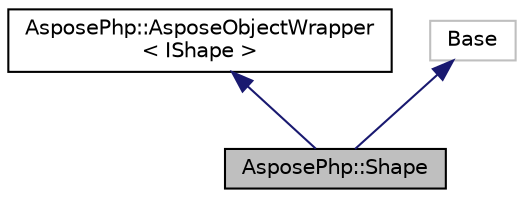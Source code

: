 digraph "AsposePhp::Shape"
{
 // LATEX_PDF_SIZE
  edge [fontname="Helvetica",fontsize="10",labelfontname="Helvetica",labelfontsize="10"];
  node [fontname="Helvetica",fontsize="10",shape=record];
  Node1 [label="AsposePhp::Shape",height=0.2,width=0.4,color="black", fillcolor="grey75", style="filled", fontcolor="black",tooltip=" "];
  Node2 -> Node1 [dir="back",color="midnightblue",fontsize="10",style="solid",fontname="Helvetica"];
  Node2 [label="AsposePhp::AsposeObjectWrapper\l\< IShape \>",height=0.2,width=0.4,color="black", fillcolor="white", style="filled",URL="$class_aspose_php_1_1_aspose_object_wrapper.html",tooltip=" "];
  Node3 -> Node1 [dir="back",color="midnightblue",fontsize="10",style="solid",fontname="Helvetica"];
  Node3 [label="Base",height=0.2,width=0.4,color="grey75", fillcolor="white", style="filled",tooltip=" "];
}
